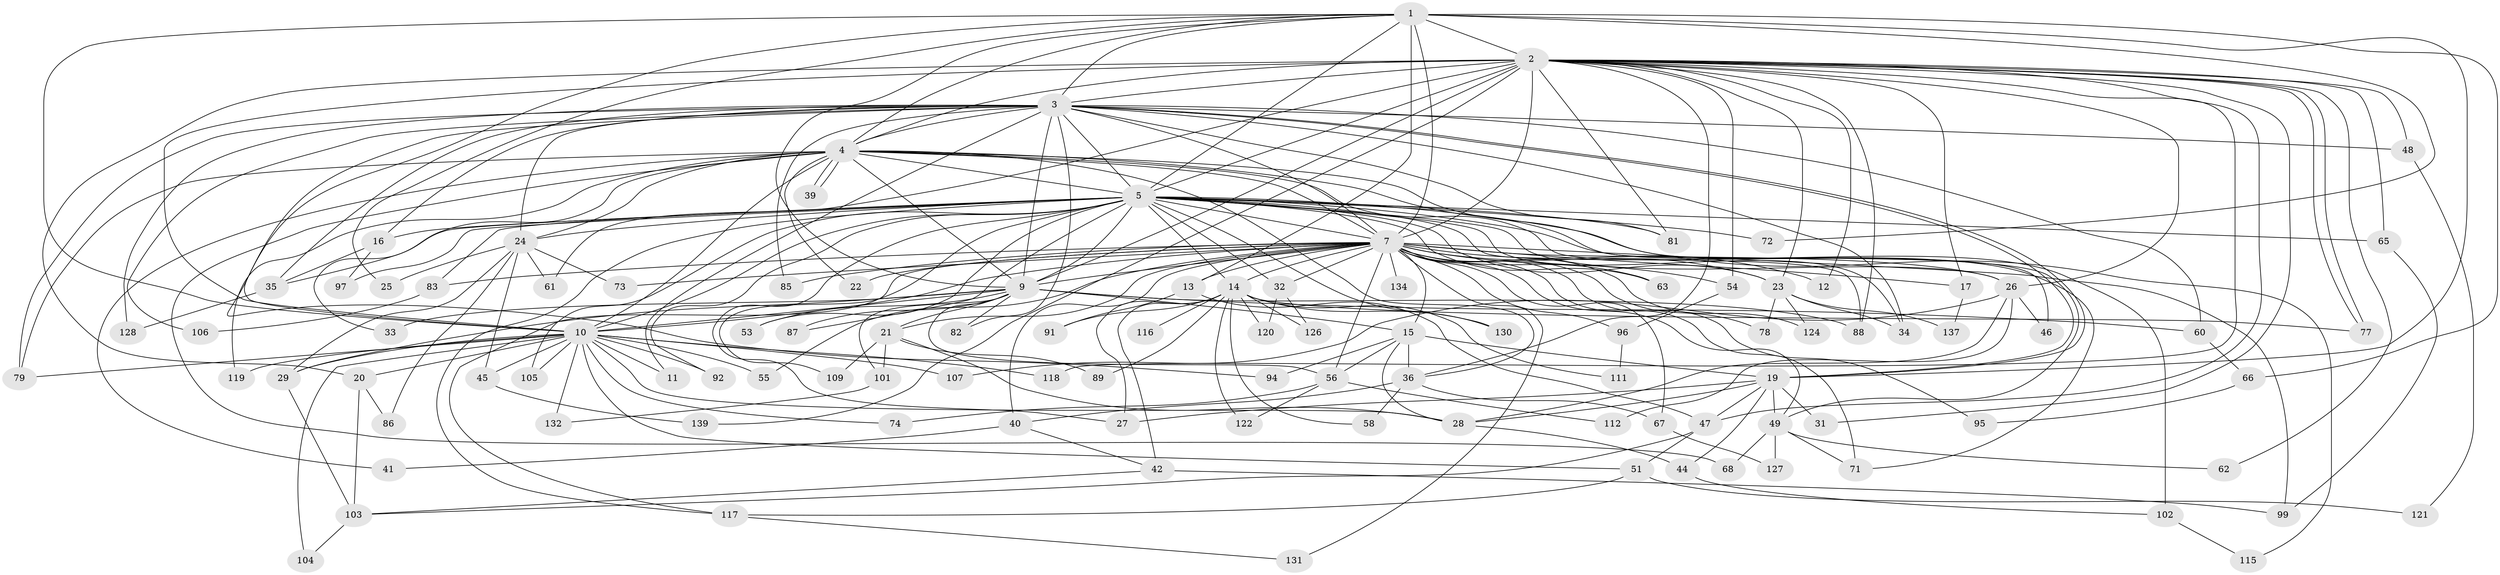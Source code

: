 // Generated by graph-tools (version 1.1) at 2025/51/02/27/25 19:51:49]
// undirected, 106 vertices, 247 edges
graph export_dot {
graph [start="1"]
  node [color=gray90,style=filled];
  1 [super="+38"];
  2 [super="+6"];
  3 [super="+43"];
  4 [super="+18"];
  5 [super="+52"];
  7 [super="+8"];
  9 [super="+125"];
  10 [super="+80"];
  11 [super="+70"];
  12;
  13 [super="+93"];
  14 [super="+50"];
  15 [super="+76"];
  16;
  17;
  19 [super="+90"];
  20;
  21 [super="+84"];
  22;
  23 [super="+98"];
  24 [super="+59"];
  25;
  26 [super="+30"];
  27 [super="+37"];
  28 [super="+123"];
  29 [super="+64"];
  31;
  32;
  33;
  34;
  35 [super="+100"];
  36 [super="+57"];
  39;
  40 [super="+133"];
  41;
  42 [super="+129"];
  44;
  45;
  46;
  47;
  48;
  49 [super="+75"];
  51;
  53;
  54;
  55;
  56 [super="+69"];
  58;
  60;
  61;
  62;
  63;
  65;
  66;
  67;
  68;
  71 [super="+138"];
  72;
  73;
  74;
  77 [super="+114"];
  78;
  79 [super="+113"];
  81 [super="+136"];
  82;
  83;
  85;
  86;
  87;
  88;
  89;
  91;
  92;
  94;
  95;
  96;
  97;
  99 [super="+110"];
  101;
  102;
  103 [super="+108"];
  104;
  105;
  106;
  107;
  109;
  111;
  112;
  115;
  116;
  117 [super="+135"];
  118;
  119;
  120;
  121;
  122;
  124;
  126;
  127;
  128;
  130;
  131;
  132;
  134;
  137;
  139;
  1 -- 2 [weight=2];
  1 -- 3;
  1 -- 4;
  1 -- 5;
  1 -- 7 [weight=2];
  1 -- 9;
  1 -- 10;
  1 -- 13;
  1 -- 25;
  1 -- 66;
  1 -- 94;
  1 -- 72;
  1 -- 19;
  2 -- 3 [weight=2];
  2 -- 4 [weight=2];
  2 -- 5 [weight=2];
  2 -- 7 [weight=4];
  2 -- 9 [weight=2];
  2 -- 10 [weight=2];
  2 -- 12;
  2 -- 17;
  2 -- 20;
  2 -- 26;
  2 -- 31;
  2 -- 48;
  2 -- 61;
  2 -- 62;
  2 -- 65;
  2 -- 77;
  2 -- 77;
  2 -- 81;
  2 -- 88;
  2 -- 118;
  2 -- 139;
  2 -- 47;
  2 -- 54;
  2 -- 23;
  2 -- 36;
  3 -- 4 [weight=2];
  3 -- 5;
  3 -- 7 [weight=2];
  3 -- 9;
  3 -- 10;
  3 -- 11;
  3 -- 16;
  3 -- 19;
  3 -- 19;
  3 -- 34;
  3 -- 35;
  3 -- 48;
  3 -- 60;
  3 -- 79;
  3 -- 82;
  3 -- 85;
  3 -- 106;
  3 -- 128;
  3 -- 81;
  3 -- 24;
  4 -- 5;
  4 -- 7 [weight=2];
  4 -- 9;
  4 -- 10;
  4 -- 22;
  4 -- 24;
  4 -- 33;
  4 -- 36;
  4 -- 39;
  4 -- 39;
  4 -- 41;
  4 -- 46;
  4 -- 49;
  4 -- 68;
  4 -- 119;
  4 -- 102;
  4 -- 79;
  5 -- 7 [weight=2];
  5 -- 9;
  5 -- 10;
  5 -- 14;
  5 -- 16;
  5 -- 23;
  5 -- 24;
  5 -- 26;
  5 -- 27;
  5 -- 32;
  5 -- 35;
  5 -- 53;
  5 -- 63;
  5 -- 65;
  5 -- 71;
  5 -- 72;
  5 -- 81;
  5 -- 83;
  5 -- 87;
  5 -- 88;
  5 -- 92;
  5 -- 97;
  5 -- 105;
  5 -- 109;
  5 -- 117;
  5 -- 130;
  5 -- 34;
  5 -- 115;
  7 -- 9 [weight=2];
  7 -- 10 [weight=3];
  7 -- 12;
  7 -- 17;
  7 -- 21;
  7 -- 55;
  7 -- 63;
  7 -- 67;
  7 -- 83;
  7 -- 134 [weight=2];
  7 -- 131;
  7 -- 13;
  7 -- 14;
  7 -- 15;
  7 -- 22;
  7 -- 32;
  7 -- 40 [weight=2];
  7 -- 54;
  7 -- 56;
  7 -- 73;
  7 -- 78;
  7 -- 85;
  7 -- 95;
  7 -- 96;
  7 -- 99;
  7 -- 124;
  7 -- 49;
  7 -- 26;
  7 -- 117;
  7 -- 23;
  7 -- 71;
  9 -- 10;
  9 -- 15;
  9 -- 21;
  9 -- 29;
  9 -- 33;
  9 -- 53;
  9 -- 60;
  9 -- 82;
  9 -- 87;
  9 -- 101;
  9 -- 88;
  9 -- 56;
  10 -- 11 [weight=2];
  10 -- 20;
  10 -- 28;
  10 -- 29;
  10 -- 45;
  10 -- 51;
  10 -- 55;
  10 -- 74;
  10 -- 79;
  10 -- 92;
  10 -- 104;
  10 -- 105;
  10 -- 107;
  10 -- 118;
  10 -- 119;
  10 -- 132;
  13 -- 91;
  13 -- 47;
  14 -- 27;
  14 -- 42 [weight=2];
  14 -- 120;
  14 -- 126;
  14 -- 130;
  14 -- 58;
  14 -- 111;
  14 -- 116;
  14 -- 89;
  14 -- 122;
  14 -- 91;
  14 -- 77;
  15 -- 36;
  15 -- 56;
  15 -- 94;
  15 -- 19;
  15 -- 28;
  16 -- 97;
  16 -- 35;
  17 -- 137;
  19 -- 31;
  19 -- 44;
  19 -- 47;
  19 -- 49;
  19 -- 28;
  19 -- 27;
  20 -- 86;
  20 -- 103;
  21 -- 89;
  21 -- 101;
  21 -- 109;
  21 -- 28;
  23 -- 34;
  23 -- 78;
  23 -- 124;
  23 -- 137;
  24 -- 25;
  24 -- 45;
  24 -- 61;
  24 -- 73;
  24 -- 29;
  24 -- 86;
  26 -- 28;
  26 -- 46;
  26 -- 107;
  26 -- 112;
  28 -- 44;
  29 -- 103;
  32 -- 120;
  32 -- 126;
  35 -- 128;
  36 -- 40;
  36 -- 67;
  36 -- 58;
  40 -- 41;
  40 -- 42;
  42 -- 103;
  42 -- 99;
  44 -- 102;
  45 -- 139;
  47 -- 51;
  47 -- 103;
  48 -- 121;
  49 -- 62;
  49 -- 68;
  49 -- 71;
  49 -- 127;
  51 -- 117;
  51 -- 121;
  54 -- 96;
  56 -- 74;
  56 -- 112;
  56 -- 122;
  60 -- 66;
  65 -- 99;
  66 -- 95;
  67 -- 127;
  83 -- 106;
  96 -- 111;
  101 -- 132;
  102 -- 115;
  103 -- 104;
  117 -- 131;
}
